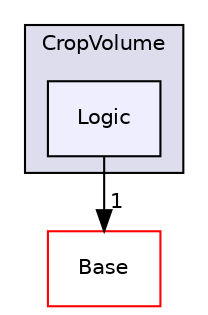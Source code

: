 digraph "Modules/Loadable/CropVolume/Logic" {
  bgcolor=transparent;
  compound=true
  node [ fontsize="10", fontname="Helvetica"];
  edge [ labelfontsize="10", labelfontname="Helvetica"];
  subgraph clusterdir_011db50135ddf738fe8317a1ee8e535a {
    graph [ bgcolor="#ddddee", pencolor="black", label="CropVolume" fontname="Helvetica", fontsize="10", URL="dir_011db50135ddf738fe8317a1ee8e535a.html"]
  dir_895db341261c4f2b9cc16bd902d8e129 [shape=box, label="Logic", style="filled", fillcolor="#eeeeff", pencolor="black", URL="dir_895db341261c4f2b9cc16bd902d8e129.html"];
  }
  dir_628593db0cdce5a76fb85526ae5aa762 [shape=box label="Base" color="red" URL="dir_628593db0cdce5a76fb85526ae5aa762.html"];
  dir_895db341261c4f2b9cc16bd902d8e129->dir_628593db0cdce5a76fb85526ae5aa762 [headlabel="1", labeldistance=1.5 headhref="dir_000062_000002.html"];
}
